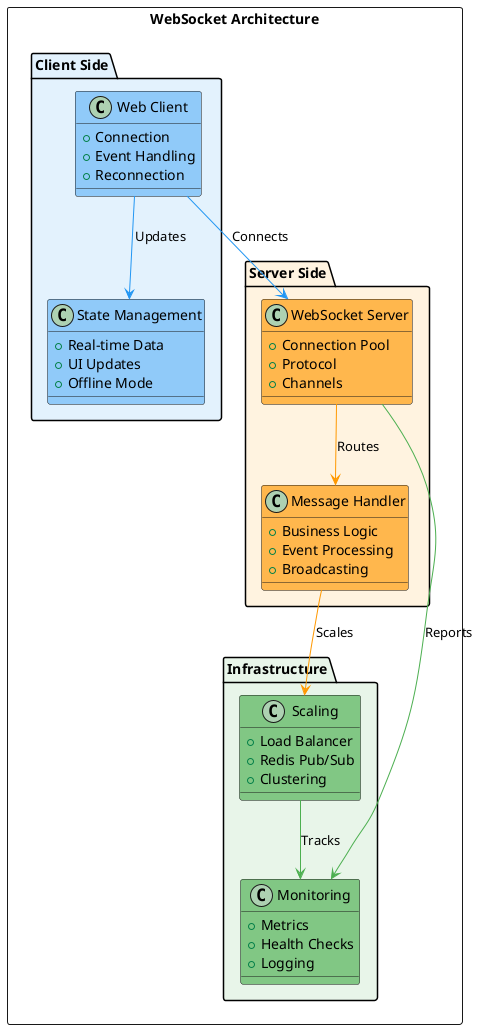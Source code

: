 @startuml "Arquitetura WebSocket"

!define RECTANGLE class

skinparam {
    BackgroundColor transparent
    ArrowColor #2C3E50
    BorderColor #2C3E50
    FontColor #2C3E50
    FontSize 14
}

rectangle "WebSocket Architecture" {
    package "Client Side" as CS #E3F2FD {
        RECTANGLE "Web Client" as WC #90CAF9 {
            + Connection
            + Event Handling
            + Reconnection
        }
        
        RECTANGLE "State Management" as SM #90CAF9 {
            + Real-time Data
            + UI Updates
            + Offline Mode
        }
    }
    
    package "Server Side" as SS #FFF3E0 {
        RECTANGLE "WebSocket Server" as WS #FFB74D {
            + Connection Pool
            + Protocol
            + Channels
        }
        
        RECTANGLE "Message Handler" as MH #FFB74D {
            + Business Logic
            + Event Processing
            + Broadcasting
        }
    }
    
    package "Infrastructure" as INF #E8F5E9 {
        RECTANGLE "Scaling" as SC #81C784 {
            + Load Balancer
            + Redis Pub/Sub
            + Clustering
        }
        
        RECTANGLE "Monitoring" as MON #81C784 {
            + Metrics
            + Health Checks
            + Logging
        }
    }
}

WC -[#2196F3]-> SM : "Updates"
WC -[#2196F3]-> WS : "Connects"
WS -[#FF9800]-> MH : "Routes"
MH -[#FF9800]-> SC : "Scales"
SC -[#4CAF50]-> MON : "Tracks"
WS -[#4CAF50]-> MON : "Reports"

@enduml 